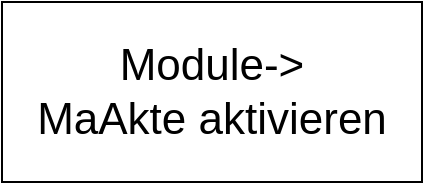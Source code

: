 <mxfile version="14.0.4" type="github">
  <diagram id="iYjn84gbydF3m9eiHrol" name="Page-1">
    <mxGraphModel dx="1422" dy="762" grid="1" gridSize="10" guides="1" tooltips="1" connect="1" arrows="1" fold="1" page="1" pageScale="1" pageWidth="827" pageHeight="1169" math="0" shadow="0">
      <root>
        <mxCell id="0" />
        <mxCell id="1" parent="0" />
        <mxCell id="BdOayHVXuTlcWGNxm3zI-1" value="&lt;font style=&quot;font-size: 22px;&quot;&gt;Module-&amp;gt;&lt;br style=&quot;font-size: 22px;&quot;&gt;MaAkte aktivieren&lt;/font&gt;" style="rounded=0;whiteSpace=wrap;html=1;fontSize=22;" vertex="1" parent="1">
          <mxGeometry x="280" y="80" width="210" height="90" as="geometry" />
        </mxCell>
      </root>
    </mxGraphModel>
  </diagram>
</mxfile>
